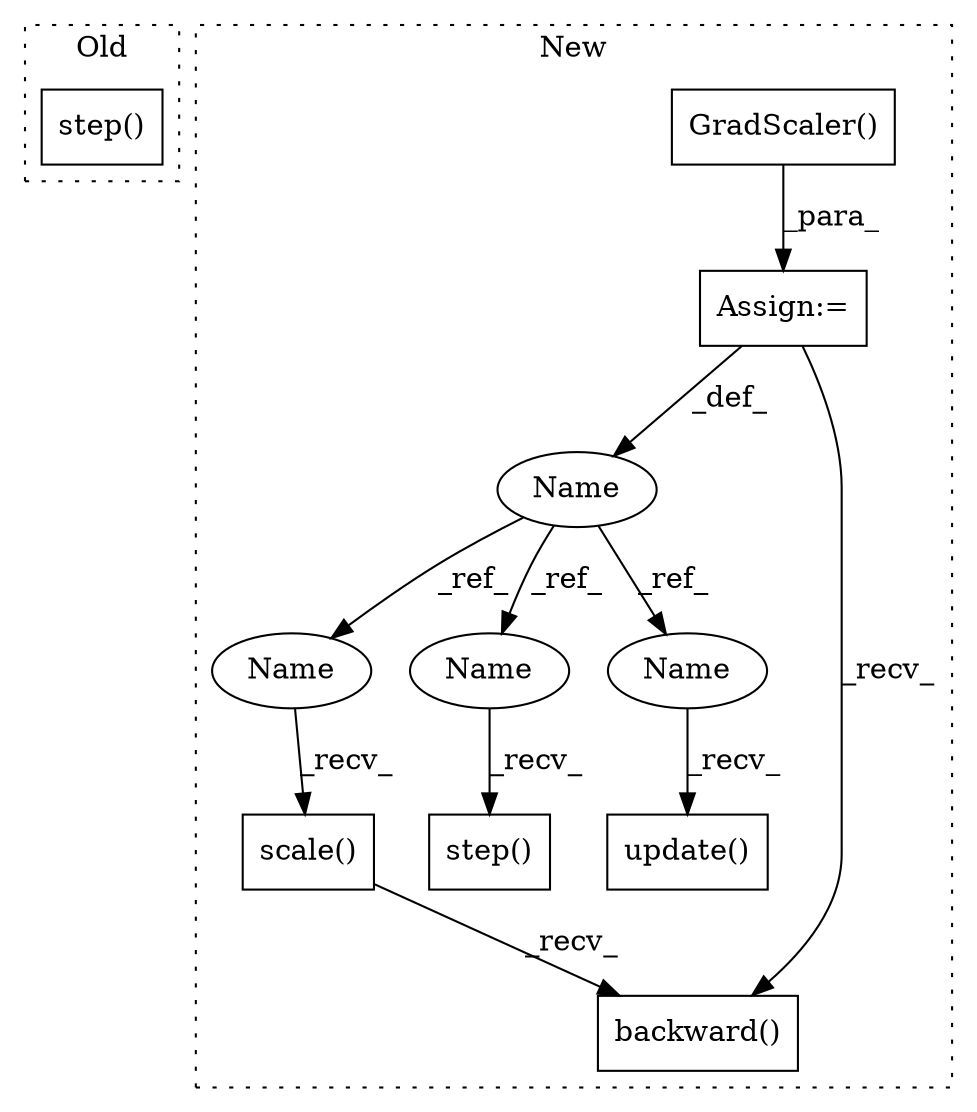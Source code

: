 digraph G {
subgraph cluster0 {
1 [label="step()" a="75" s="23828" l="24" shape="box"];
label = "Old";
style="dotted";
}
subgraph cluster1 {
2 [label="update()" a="75" s="24846" l="15" shape="box"];
3 [label="Name" a="87" s="22199" l="6" shape="ellipse"];
4 [label="step()" a="75" s="26360,26399" l="12,1" shape="box"];
5 [label="scale()" a="75" s="27539,27556" l="13,1" shape="box"];
6 [label="backward()" a="75" s="27539" l="29" shape="box"];
7 [label="GradScaler()" a="75" s="22208" l="71" shape="box"];
8 [label="Assign:=" a="68" s="22205" l="3" shape="box"];
9 [label="Name" a="87" s="27539" l="6" shape="ellipse"];
10 [label="Name" a="87" s="26360" l="6" shape="ellipse"];
11 [label="Name" a="87" s="24846" l="6" shape="ellipse"];
label = "New";
style="dotted";
}
3 -> 11 [label="_ref_"];
3 -> 9 [label="_ref_"];
3 -> 10 [label="_ref_"];
5 -> 6 [label="_recv_"];
7 -> 8 [label="_para_"];
8 -> 6 [label="_recv_"];
8 -> 3 [label="_def_"];
9 -> 5 [label="_recv_"];
10 -> 4 [label="_recv_"];
11 -> 2 [label="_recv_"];
}